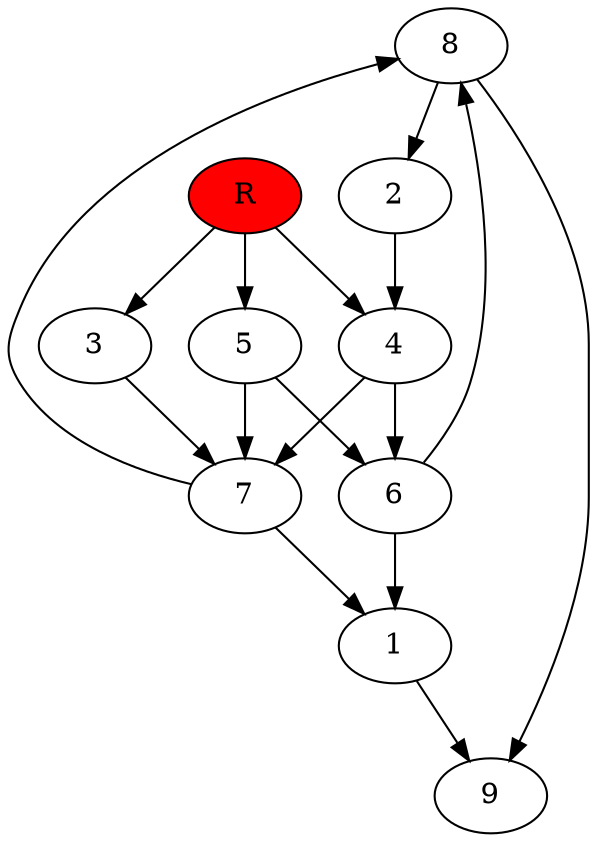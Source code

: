 digraph prb21134 {
	1
	2
	3
	4
	5
	6
	7
	8
	R [fillcolor="#ff0000" style=filled]
	1 -> 9
	2 -> 4
	3 -> 7
	4 -> 6
	4 -> 7
	5 -> 6
	5 -> 7
	6 -> 1
	6 -> 8
	7 -> 1
	7 -> 8
	8 -> 2
	8 -> 9
	R -> 3
	R -> 4
	R -> 5
}
